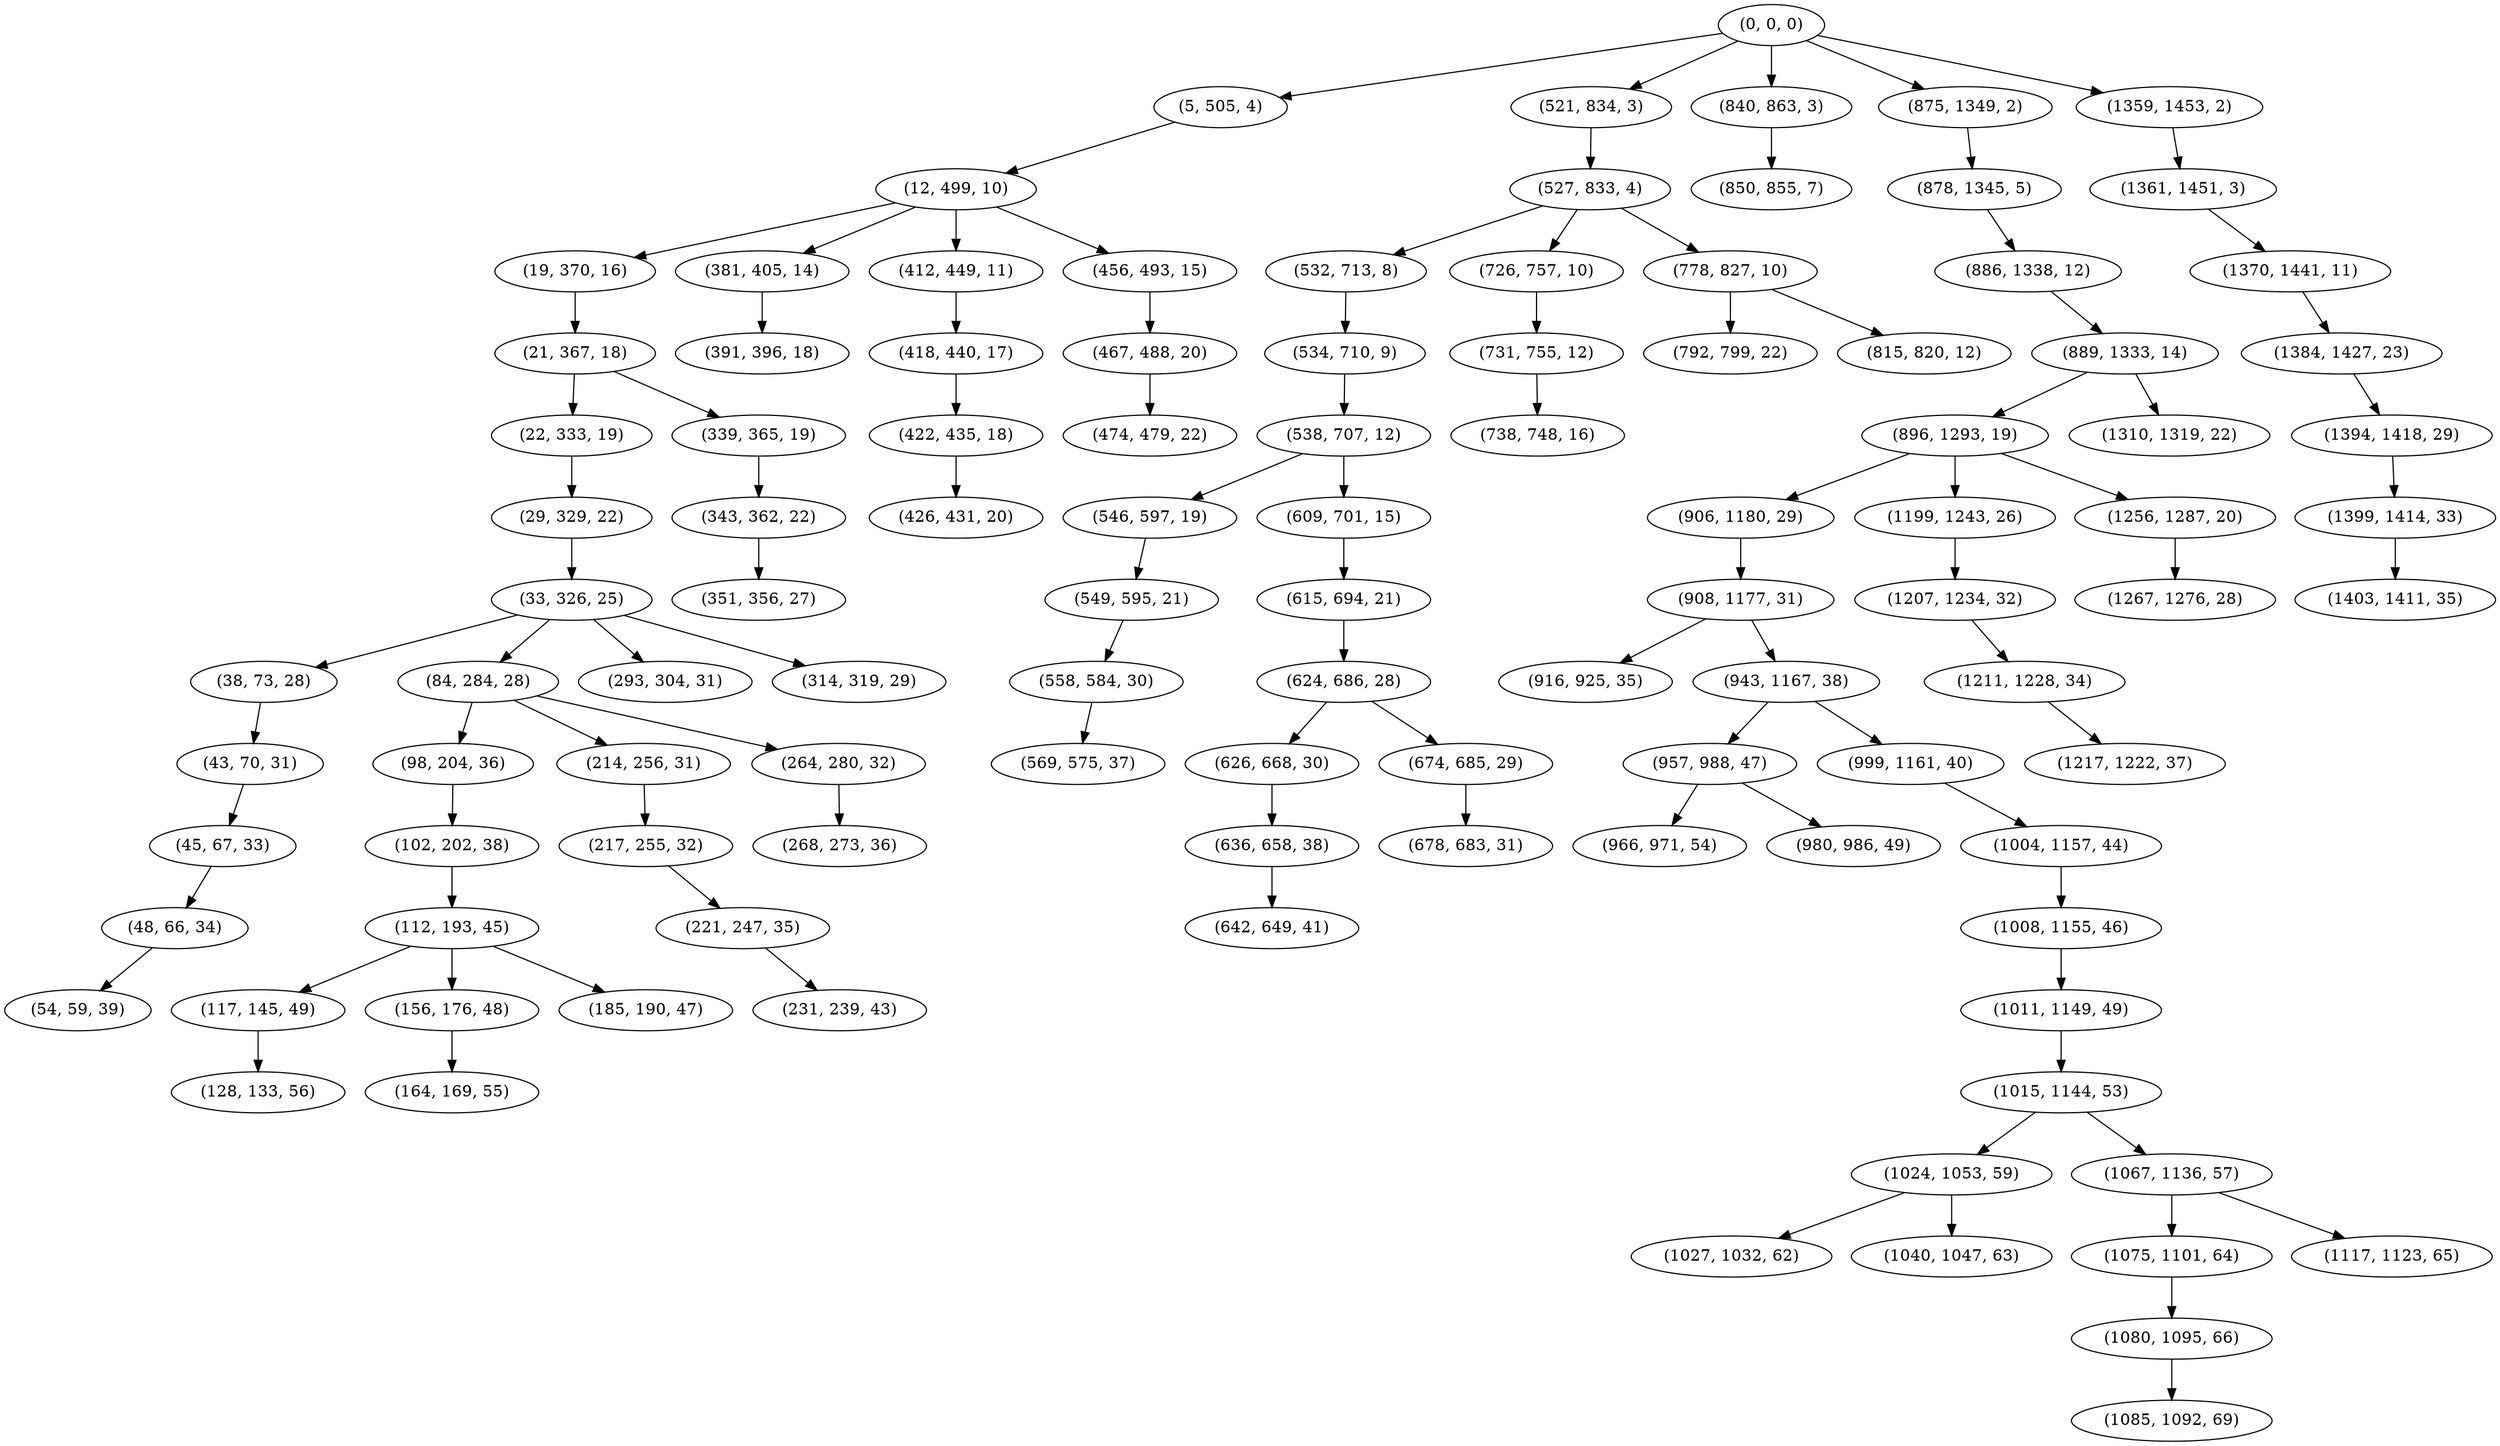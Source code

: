 digraph tree {
    "(0, 0, 0)";
    "(5, 505, 4)";
    "(12, 499, 10)";
    "(19, 370, 16)";
    "(21, 367, 18)";
    "(22, 333, 19)";
    "(29, 329, 22)";
    "(33, 326, 25)";
    "(38, 73, 28)";
    "(43, 70, 31)";
    "(45, 67, 33)";
    "(48, 66, 34)";
    "(54, 59, 39)";
    "(84, 284, 28)";
    "(98, 204, 36)";
    "(102, 202, 38)";
    "(112, 193, 45)";
    "(117, 145, 49)";
    "(128, 133, 56)";
    "(156, 176, 48)";
    "(164, 169, 55)";
    "(185, 190, 47)";
    "(214, 256, 31)";
    "(217, 255, 32)";
    "(221, 247, 35)";
    "(231, 239, 43)";
    "(264, 280, 32)";
    "(268, 273, 36)";
    "(293, 304, 31)";
    "(314, 319, 29)";
    "(339, 365, 19)";
    "(343, 362, 22)";
    "(351, 356, 27)";
    "(381, 405, 14)";
    "(391, 396, 18)";
    "(412, 449, 11)";
    "(418, 440, 17)";
    "(422, 435, 18)";
    "(426, 431, 20)";
    "(456, 493, 15)";
    "(467, 488, 20)";
    "(474, 479, 22)";
    "(521, 834, 3)";
    "(527, 833, 4)";
    "(532, 713, 8)";
    "(534, 710, 9)";
    "(538, 707, 12)";
    "(546, 597, 19)";
    "(549, 595, 21)";
    "(558, 584, 30)";
    "(569, 575, 37)";
    "(609, 701, 15)";
    "(615, 694, 21)";
    "(624, 686, 28)";
    "(626, 668, 30)";
    "(636, 658, 38)";
    "(642, 649, 41)";
    "(674, 685, 29)";
    "(678, 683, 31)";
    "(726, 757, 10)";
    "(731, 755, 12)";
    "(738, 748, 16)";
    "(778, 827, 10)";
    "(792, 799, 22)";
    "(815, 820, 12)";
    "(840, 863, 3)";
    "(850, 855, 7)";
    "(875, 1349, 2)";
    "(878, 1345, 5)";
    "(886, 1338, 12)";
    "(889, 1333, 14)";
    "(896, 1293, 19)";
    "(906, 1180, 29)";
    "(908, 1177, 31)";
    "(916, 925, 35)";
    "(943, 1167, 38)";
    "(957, 988, 47)";
    "(966, 971, 54)";
    "(980, 986, 49)";
    "(999, 1161, 40)";
    "(1004, 1157, 44)";
    "(1008, 1155, 46)";
    "(1011, 1149, 49)";
    "(1015, 1144, 53)";
    "(1024, 1053, 59)";
    "(1027, 1032, 62)";
    "(1040, 1047, 63)";
    "(1067, 1136, 57)";
    "(1075, 1101, 64)";
    "(1080, 1095, 66)";
    "(1085, 1092, 69)";
    "(1117, 1123, 65)";
    "(1199, 1243, 26)";
    "(1207, 1234, 32)";
    "(1211, 1228, 34)";
    "(1217, 1222, 37)";
    "(1256, 1287, 20)";
    "(1267, 1276, 28)";
    "(1310, 1319, 22)";
    "(1359, 1453, 2)";
    "(1361, 1451, 3)";
    "(1370, 1441, 11)";
    "(1384, 1427, 23)";
    "(1394, 1418, 29)";
    "(1399, 1414, 33)";
    "(1403, 1411, 35)";
    "(0, 0, 0)" -> "(5, 505, 4)";
    "(0, 0, 0)" -> "(521, 834, 3)";
    "(0, 0, 0)" -> "(840, 863, 3)";
    "(0, 0, 0)" -> "(875, 1349, 2)";
    "(0, 0, 0)" -> "(1359, 1453, 2)";
    "(5, 505, 4)" -> "(12, 499, 10)";
    "(12, 499, 10)" -> "(19, 370, 16)";
    "(12, 499, 10)" -> "(381, 405, 14)";
    "(12, 499, 10)" -> "(412, 449, 11)";
    "(12, 499, 10)" -> "(456, 493, 15)";
    "(19, 370, 16)" -> "(21, 367, 18)";
    "(21, 367, 18)" -> "(22, 333, 19)";
    "(21, 367, 18)" -> "(339, 365, 19)";
    "(22, 333, 19)" -> "(29, 329, 22)";
    "(29, 329, 22)" -> "(33, 326, 25)";
    "(33, 326, 25)" -> "(38, 73, 28)";
    "(33, 326, 25)" -> "(84, 284, 28)";
    "(33, 326, 25)" -> "(293, 304, 31)";
    "(33, 326, 25)" -> "(314, 319, 29)";
    "(38, 73, 28)" -> "(43, 70, 31)";
    "(43, 70, 31)" -> "(45, 67, 33)";
    "(45, 67, 33)" -> "(48, 66, 34)";
    "(48, 66, 34)" -> "(54, 59, 39)";
    "(84, 284, 28)" -> "(98, 204, 36)";
    "(84, 284, 28)" -> "(214, 256, 31)";
    "(84, 284, 28)" -> "(264, 280, 32)";
    "(98, 204, 36)" -> "(102, 202, 38)";
    "(102, 202, 38)" -> "(112, 193, 45)";
    "(112, 193, 45)" -> "(117, 145, 49)";
    "(112, 193, 45)" -> "(156, 176, 48)";
    "(112, 193, 45)" -> "(185, 190, 47)";
    "(117, 145, 49)" -> "(128, 133, 56)";
    "(156, 176, 48)" -> "(164, 169, 55)";
    "(214, 256, 31)" -> "(217, 255, 32)";
    "(217, 255, 32)" -> "(221, 247, 35)";
    "(221, 247, 35)" -> "(231, 239, 43)";
    "(264, 280, 32)" -> "(268, 273, 36)";
    "(339, 365, 19)" -> "(343, 362, 22)";
    "(343, 362, 22)" -> "(351, 356, 27)";
    "(381, 405, 14)" -> "(391, 396, 18)";
    "(412, 449, 11)" -> "(418, 440, 17)";
    "(418, 440, 17)" -> "(422, 435, 18)";
    "(422, 435, 18)" -> "(426, 431, 20)";
    "(456, 493, 15)" -> "(467, 488, 20)";
    "(467, 488, 20)" -> "(474, 479, 22)";
    "(521, 834, 3)" -> "(527, 833, 4)";
    "(527, 833, 4)" -> "(532, 713, 8)";
    "(527, 833, 4)" -> "(726, 757, 10)";
    "(527, 833, 4)" -> "(778, 827, 10)";
    "(532, 713, 8)" -> "(534, 710, 9)";
    "(534, 710, 9)" -> "(538, 707, 12)";
    "(538, 707, 12)" -> "(546, 597, 19)";
    "(538, 707, 12)" -> "(609, 701, 15)";
    "(546, 597, 19)" -> "(549, 595, 21)";
    "(549, 595, 21)" -> "(558, 584, 30)";
    "(558, 584, 30)" -> "(569, 575, 37)";
    "(609, 701, 15)" -> "(615, 694, 21)";
    "(615, 694, 21)" -> "(624, 686, 28)";
    "(624, 686, 28)" -> "(626, 668, 30)";
    "(624, 686, 28)" -> "(674, 685, 29)";
    "(626, 668, 30)" -> "(636, 658, 38)";
    "(636, 658, 38)" -> "(642, 649, 41)";
    "(674, 685, 29)" -> "(678, 683, 31)";
    "(726, 757, 10)" -> "(731, 755, 12)";
    "(731, 755, 12)" -> "(738, 748, 16)";
    "(778, 827, 10)" -> "(792, 799, 22)";
    "(778, 827, 10)" -> "(815, 820, 12)";
    "(840, 863, 3)" -> "(850, 855, 7)";
    "(875, 1349, 2)" -> "(878, 1345, 5)";
    "(878, 1345, 5)" -> "(886, 1338, 12)";
    "(886, 1338, 12)" -> "(889, 1333, 14)";
    "(889, 1333, 14)" -> "(896, 1293, 19)";
    "(889, 1333, 14)" -> "(1310, 1319, 22)";
    "(896, 1293, 19)" -> "(906, 1180, 29)";
    "(896, 1293, 19)" -> "(1199, 1243, 26)";
    "(896, 1293, 19)" -> "(1256, 1287, 20)";
    "(906, 1180, 29)" -> "(908, 1177, 31)";
    "(908, 1177, 31)" -> "(916, 925, 35)";
    "(908, 1177, 31)" -> "(943, 1167, 38)";
    "(943, 1167, 38)" -> "(957, 988, 47)";
    "(943, 1167, 38)" -> "(999, 1161, 40)";
    "(957, 988, 47)" -> "(966, 971, 54)";
    "(957, 988, 47)" -> "(980, 986, 49)";
    "(999, 1161, 40)" -> "(1004, 1157, 44)";
    "(1004, 1157, 44)" -> "(1008, 1155, 46)";
    "(1008, 1155, 46)" -> "(1011, 1149, 49)";
    "(1011, 1149, 49)" -> "(1015, 1144, 53)";
    "(1015, 1144, 53)" -> "(1024, 1053, 59)";
    "(1015, 1144, 53)" -> "(1067, 1136, 57)";
    "(1024, 1053, 59)" -> "(1027, 1032, 62)";
    "(1024, 1053, 59)" -> "(1040, 1047, 63)";
    "(1067, 1136, 57)" -> "(1075, 1101, 64)";
    "(1067, 1136, 57)" -> "(1117, 1123, 65)";
    "(1075, 1101, 64)" -> "(1080, 1095, 66)";
    "(1080, 1095, 66)" -> "(1085, 1092, 69)";
    "(1199, 1243, 26)" -> "(1207, 1234, 32)";
    "(1207, 1234, 32)" -> "(1211, 1228, 34)";
    "(1211, 1228, 34)" -> "(1217, 1222, 37)";
    "(1256, 1287, 20)" -> "(1267, 1276, 28)";
    "(1359, 1453, 2)" -> "(1361, 1451, 3)";
    "(1361, 1451, 3)" -> "(1370, 1441, 11)";
    "(1370, 1441, 11)" -> "(1384, 1427, 23)";
    "(1384, 1427, 23)" -> "(1394, 1418, 29)";
    "(1394, 1418, 29)" -> "(1399, 1414, 33)";
    "(1399, 1414, 33)" -> "(1403, 1411, 35)";
}
